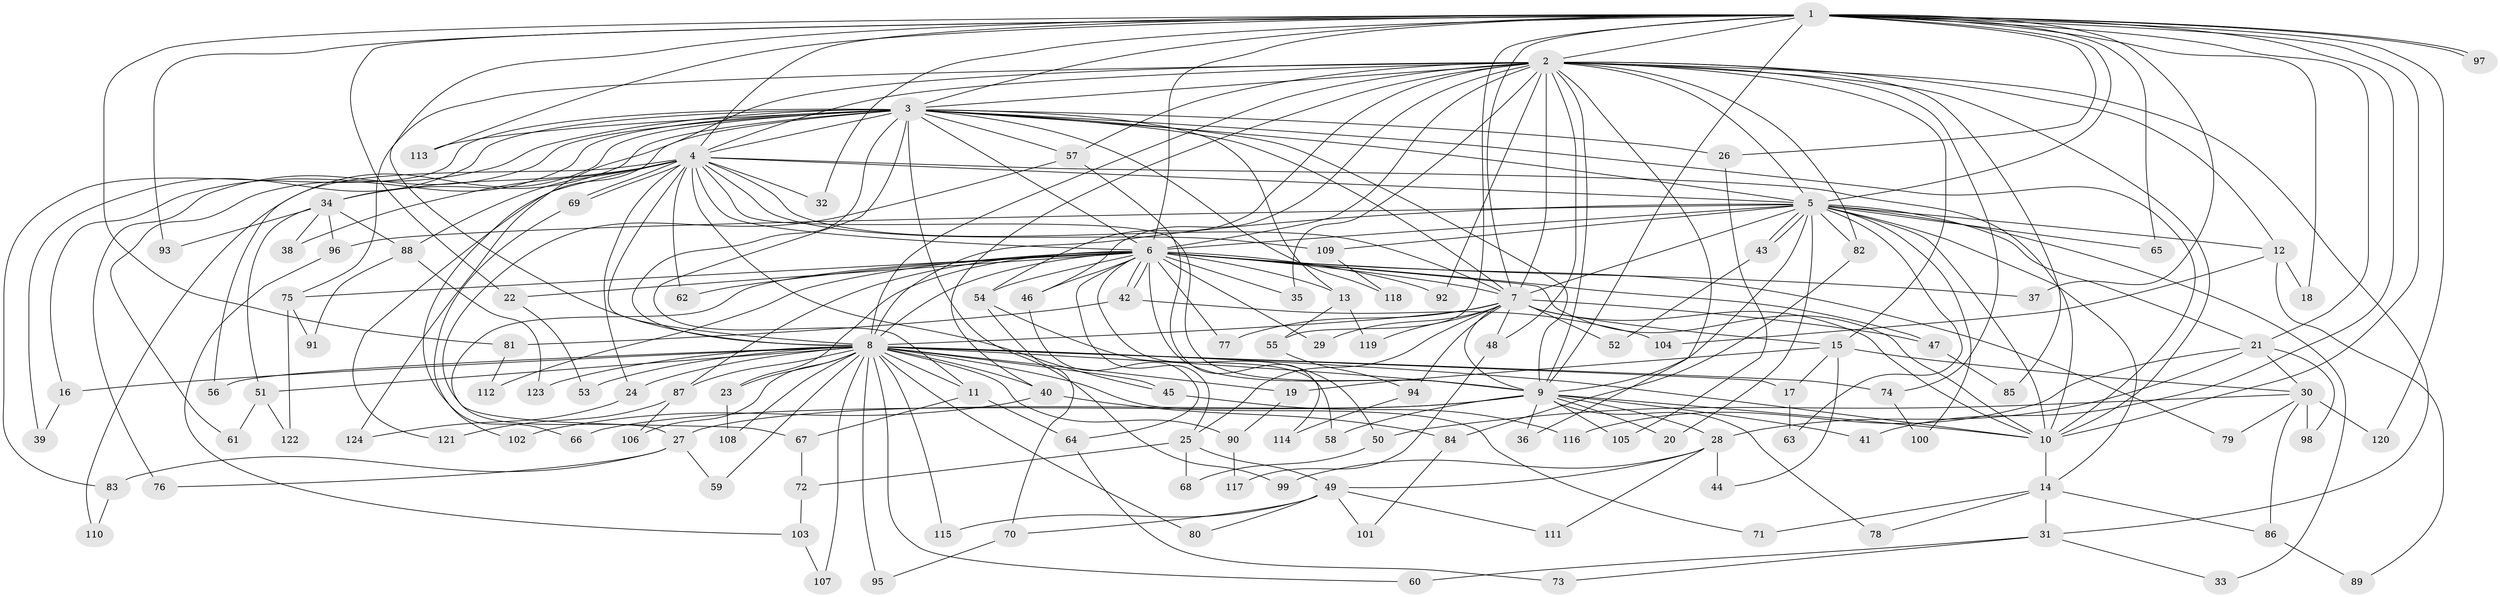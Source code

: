 // Generated by graph-tools (version 1.1) at 2025/25/03/09/25 03:25:52]
// undirected, 124 vertices, 273 edges
graph export_dot {
graph [start="1"]
  node [color=gray90,style=filled];
  1;
  2;
  3;
  4;
  5;
  6;
  7;
  8;
  9;
  10;
  11;
  12;
  13;
  14;
  15;
  16;
  17;
  18;
  19;
  20;
  21;
  22;
  23;
  24;
  25;
  26;
  27;
  28;
  29;
  30;
  31;
  32;
  33;
  34;
  35;
  36;
  37;
  38;
  39;
  40;
  41;
  42;
  43;
  44;
  45;
  46;
  47;
  48;
  49;
  50;
  51;
  52;
  53;
  54;
  55;
  56;
  57;
  58;
  59;
  60;
  61;
  62;
  63;
  64;
  65;
  66;
  67;
  68;
  69;
  70;
  71;
  72;
  73;
  74;
  75;
  76;
  77;
  78;
  79;
  80;
  81;
  82;
  83;
  84;
  85;
  86;
  87;
  88;
  89;
  90;
  91;
  92;
  93;
  94;
  95;
  96;
  97;
  98;
  99;
  100;
  101;
  102;
  103;
  104;
  105;
  106;
  107;
  108;
  109;
  110;
  111;
  112;
  113;
  114;
  115;
  116;
  117;
  118;
  119;
  120;
  121;
  122;
  123;
  124;
  1 -- 2;
  1 -- 3;
  1 -- 4;
  1 -- 5;
  1 -- 6;
  1 -- 7;
  1 -- 8;
  1 -- 9;
  1 -- 10;
  1 -- 18;
  1 -- 21;
  1 -- 22;
  1 -- 26;
  1 -- 32;
  1 -- 37;
  1 -- 41;
  1 -- 55;
  1 -- 65;
  1 -- 81;
  1 -- 93;
  1 -- 97;
  1 -- 97;
  1 -- 113;
  1 -- 120;
  2 -- 3;
  2 -- 4;
  2 -- 5;
  2 -- 6;
  2 -- 7;
  2 -- 8;
  2 -- 9;
  2 -- 10;
  2 -- 12;
  2 -- 15;
  2 -- 31;
  2 -- 35;
  2 -- 36;
  2 -- 40;
  2 -- 46;
  2 -- 48;
  2 -- 54;
  2 -- 57;
  2 -- 74;
  2 -- 75;
  2 -- 82;
  2 -- 85;
  2 -- 92;
  2 -- 124;
  3 -- 4;
  3 -- 5;
  3 -- 6;
  3 -- 7;
  3 -- 8;
  3 -- 9;
  3 -- 10;
  3 -- 11;
  3 -- 13;
  3 -- 16;
  3 -- 26;
  3 -- 34;
  3 -- 39;
  3 -- 56;
  3 -- 57;
  3 -- 61;
  3 -- 66;
  3 -- 76;
  3 -- 83;
  3 -- 99;
  3 -- 113;
  3 -- 118;
  4 -- 5;
  4 -- 6;
  4 -- 7;
  4 -- 8;
  4 -- 9;
  4 -- 10;
  4 -- 24;
  4 -- 32;
  4 -- 34;
  4 -- 38;
  4 -- 45;
  4 -- 62;
  4 -- 69;
  4 -- 69;
  4 -- 88;
  4 -- 109;
  4 -- 110;
  4 -- 121;
  5 -- 6;
  5 -- 7;
  5 -- 8;
  5 -- 9;
  5 -- 10;
  5 -- 12;
  5 -- 14;
  5 -- 20;
  5 -- 21;
  5 -- 33;
  5 -- 43;
  5 -- 43;
  5 -- 63;
  5 -- 65;
  5 -- 82;
  5 -- 96;
  5 -- 100;
  5 -- 109;
  6 -- 7;
  6 -- 8;
  6 -- 9;
  6 -- 10;
  6 -- 13;
  6 -- 22;
  6 -- 23;
  6 -- 25;
  6 -- 27;
  6 -- 29;
  6 -- 35;
  6 -- 37;
  6 -- 42;
  6 -- 42;
  6 -- 46;
  6 -- 47;
  6 -- 50;
  6 -- 54;
  6 -- 62;
  6 -- 75;
  6 -- 77;
  6 -- 79;
  6 -- 87;
  6 -- 92;
  6 -- 112;
  7 -- 8;
  7 -- 9;
  7 -- 10;
  7 -- 15;
  7 -- 25;
  7 -- 29;
  7 -- 47;
  7 -- 48;
  7 -- 52;
  7 -- 77;
  7 -- 94;
  7 -- 119;
  8 -- 9;
  8 -- 10;
  8 -- 11;
  8 -- 16;
  8 -- 17;
  8 -- 19;
  8 -- 23;
  8 -- 24;
  8 -- 40;
  8 -- 45;
  8 -- 51;
  8 -- 53;
  8 -- 56;
  8 -- 59;
  8 -- 60;
  8 -- 71;
  8 -- 74;
  8 -- 80;
  8 -- 87;
  8 -- 90;
  8 -- 95;
  8 -- 106;
  8 -- 107;
  8 -- 108;
  8 -- 115;
  8 -- 123;
  9 -- 10;
  9 -- 20;
  9 -- 27;
  9 -- 28;
  9 -- 36;
  9 -- 41;
  9 -- 58;
  9 -- 66;
  9 -- 78;
  9 -- 105;
  10 -- 14;
  11 -- 64;
  11 -- 67;
  12 -- 18;
  12 -- 89;
  12 -- 104;
  13 -- 55;
  13 -- 119;
  14 -- 31;
  14 -- 71;
  14 -- 78;
  14 -- 86;
  15 -- 17;
  15 -- 19;
  15 -- 30;
  15 -- 44;
  16 -- 39;
  17 -- 63;
  19 -- 90;
  21 -- 28;
  21 -- 30;
  21 -- 98;
  21 -- 116;
  22 -- 53;
  23 -- 108;
  24 -- 124;
  25 -- 49;
  25 -- 68;
  25 -- 72;
  26 -- 105;
  27 -- 59;
  27 -- 76;
  27 -- 83;
  28 -- 44;
  28 -- 49;
  28 -- 99;
  28 -- 111;
  30 -- 50;
  30 -- 79;
  30 -- 86;
  30 -- 98;
  30 -- 120;
  31 -- 33;
  31 -- 60;
  31 -- 73;
  34 -- 38;
  34 -- 51;
  34 -- 88;
  34 -- 93;
  34 -- 96;
  40 -- 84;
  40 -- 102;
  42 -- 81;
  42 -- 104;
  43 -- 52;
  45 -- 116;
  46 -- 64;
  47 -- 85;
  48 -- 117;
  49 -- 70;
  49 -- 80;
  49 -- 101;
  49 -- 111;
  49 -- 115;
  50 -- 68;
  51 -- 61;
  51 -- 122;
  54 -- 58;
  54 -- 70;
  55 -- 94;
  57 -- 67;
  57 -- 114;
  64 -- 73;
  67 -- 72;
  69 -- 102;
  70 -- 95;
  72 -- 103;
  74 -- 100;
  75 -- 91;
  75 -- 122;
  81 -- 112;
  82 -- 84;
  83 -- 110;
  84 -- 101;
  86 -- 89;
  87 -- 106;
  87 -- 121;
  88 -- 91;
  88 -- 123;
  90 -- 117;
  94 -- 114;
  96 -- 103;
  103 -- 107;
  109 -- 118;
}

